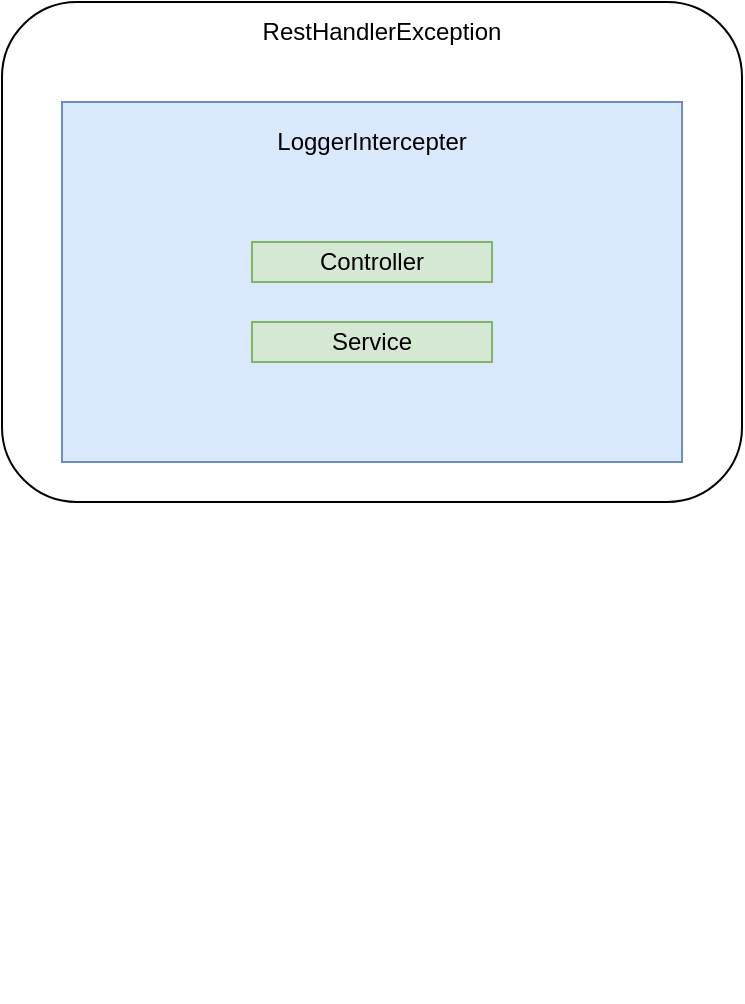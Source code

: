 <mxfile version="13.8.0" type="github">
  <diagram id="xslven1wKEGECaXT9Net" name="Page-1">
    <mxGraphModel dx="1422" dy="762" grid="1" gridSize="10" guides="1" tooltips="1" connect="1" arrows="1" fold="1" page="1" pageScale="1" pageWidth="850" pageHeight="1100" math="0" shadow="0">
      <root>
        <mxCell id="0" />
        <mxCell id="1" parent="0" />
        <mxCell id="keDLqtdEza3z_p-qkBi5-3" value="" style="group" vertex="1" connectable="0" parent="1">
          <mxGeometry x="180" y="100" width="370" height="500" as="geometry" />
        </mxCell>
        <mxCell id="keDLqtdEza3z_p-qkBi5-1" value="" style="rounded=1;whiteSpace=wrap;html=1;" vertex="1" parent="keDLqtdEza3z_p-qkBi5-3">
          <mxGeometry width="370" height="250" as="geometry" />
        </mxCell>
        <mxCell id="keDLqtdEza3z_p-qkBi5-2" value="RestHandlerException" style="text;html=1;strokeColor=none;fillColor=none;align=center;verticalAlign=middle;whiteSpace=wrap;rounded=0;" vertex="1" parent="keDLqtdEza3z_p-qkBi5-3">
          <mxGeometry x="130" width="120" height="30" as="geometry" />
        </mxCell>
        <mxCell id="keDLqtdEza3z_p-qkBi5-9" value="" style="group" vertex="1" connectable="0" parent="keDLqtdEza3z_p-qkBi5-3">
          <mxGeometry x="30" y="50" width="310" height="400" as="geometry" />
        </mxCell>
        <mxCell id="keDLqtdEza3z_p-qkBi5-4" value="" style="rounded=0;whiteSpace=wrap;html=1;fillColor=#dae8fc;strokeColor=#6c8ebf;" vertex="1" parent="keDLqtdEza3z_p-qkBi5-9">
          <mxGeometry width="310" height="180" as="geometry" />
        </mxCell>
        <mxCell id="keDLqtdEza3z_p-qkBi5-8" value="LoggerIntercepter" style="text;html=1;strokeColor=none;fillColor=none;align=center;verticalAlign=middle;whiteSpace=wrap;rounded=0;" vertex="1" parent="keDLqtdEza3z_p-qkBi5-9">
          <mxGeometry x="135" y="10" width="40" height="20" as="geometry" />
        </mxCell>
        <mxCell id="keDLqtdEza3z_p-qkBi5-10" value="Controller" style="rounded=0;whiteSpace=wrap;html=1;fillColor=#d5e8d4;strokeColor=#82b366;" vertex="1" parent="keDLqtdEza3z_p-qkBi5-9">
          <mxGeometry x="95" y="70" width="120" height="20" as="geometry" />
        </mxCell>
        <mxCell id="keDLqtdEza3z_p-qkBi5-14" style="edgeStyle=orthogonalEdgeStyle;rounded=0;orthogonalLoop=1;jettySize=auto;html=1;exitX=0.5;exitY=1;exitDx=0;exitDy=0;" edge="1" parent="keDLqtdEza3z_p-qkBi5-9" source="keDLqtdEza3z_p-qkBi5-10" target="keDLqtdEza3z_p-qkBi5-10">
          <mxGeometry relative="1" as="geometry" />
        </mxCell>
        <mxCell id="keDLqtdEza3z_p-qkBi5-27" value="Service" style="rounded=0;whiteSpace=wrap;html=1;fillColor=#d5e8d4;strokeColor=#82b366;" vertex="1" parent="keDLqtdEza3z_p-qkBi5-9">
          <mxGeometry x="95" y="110" width="120" height="20" as="geometry" />
        </mxCell>
      </root>
    </mxGraphModel>
  </diagram>
</mxfile>
